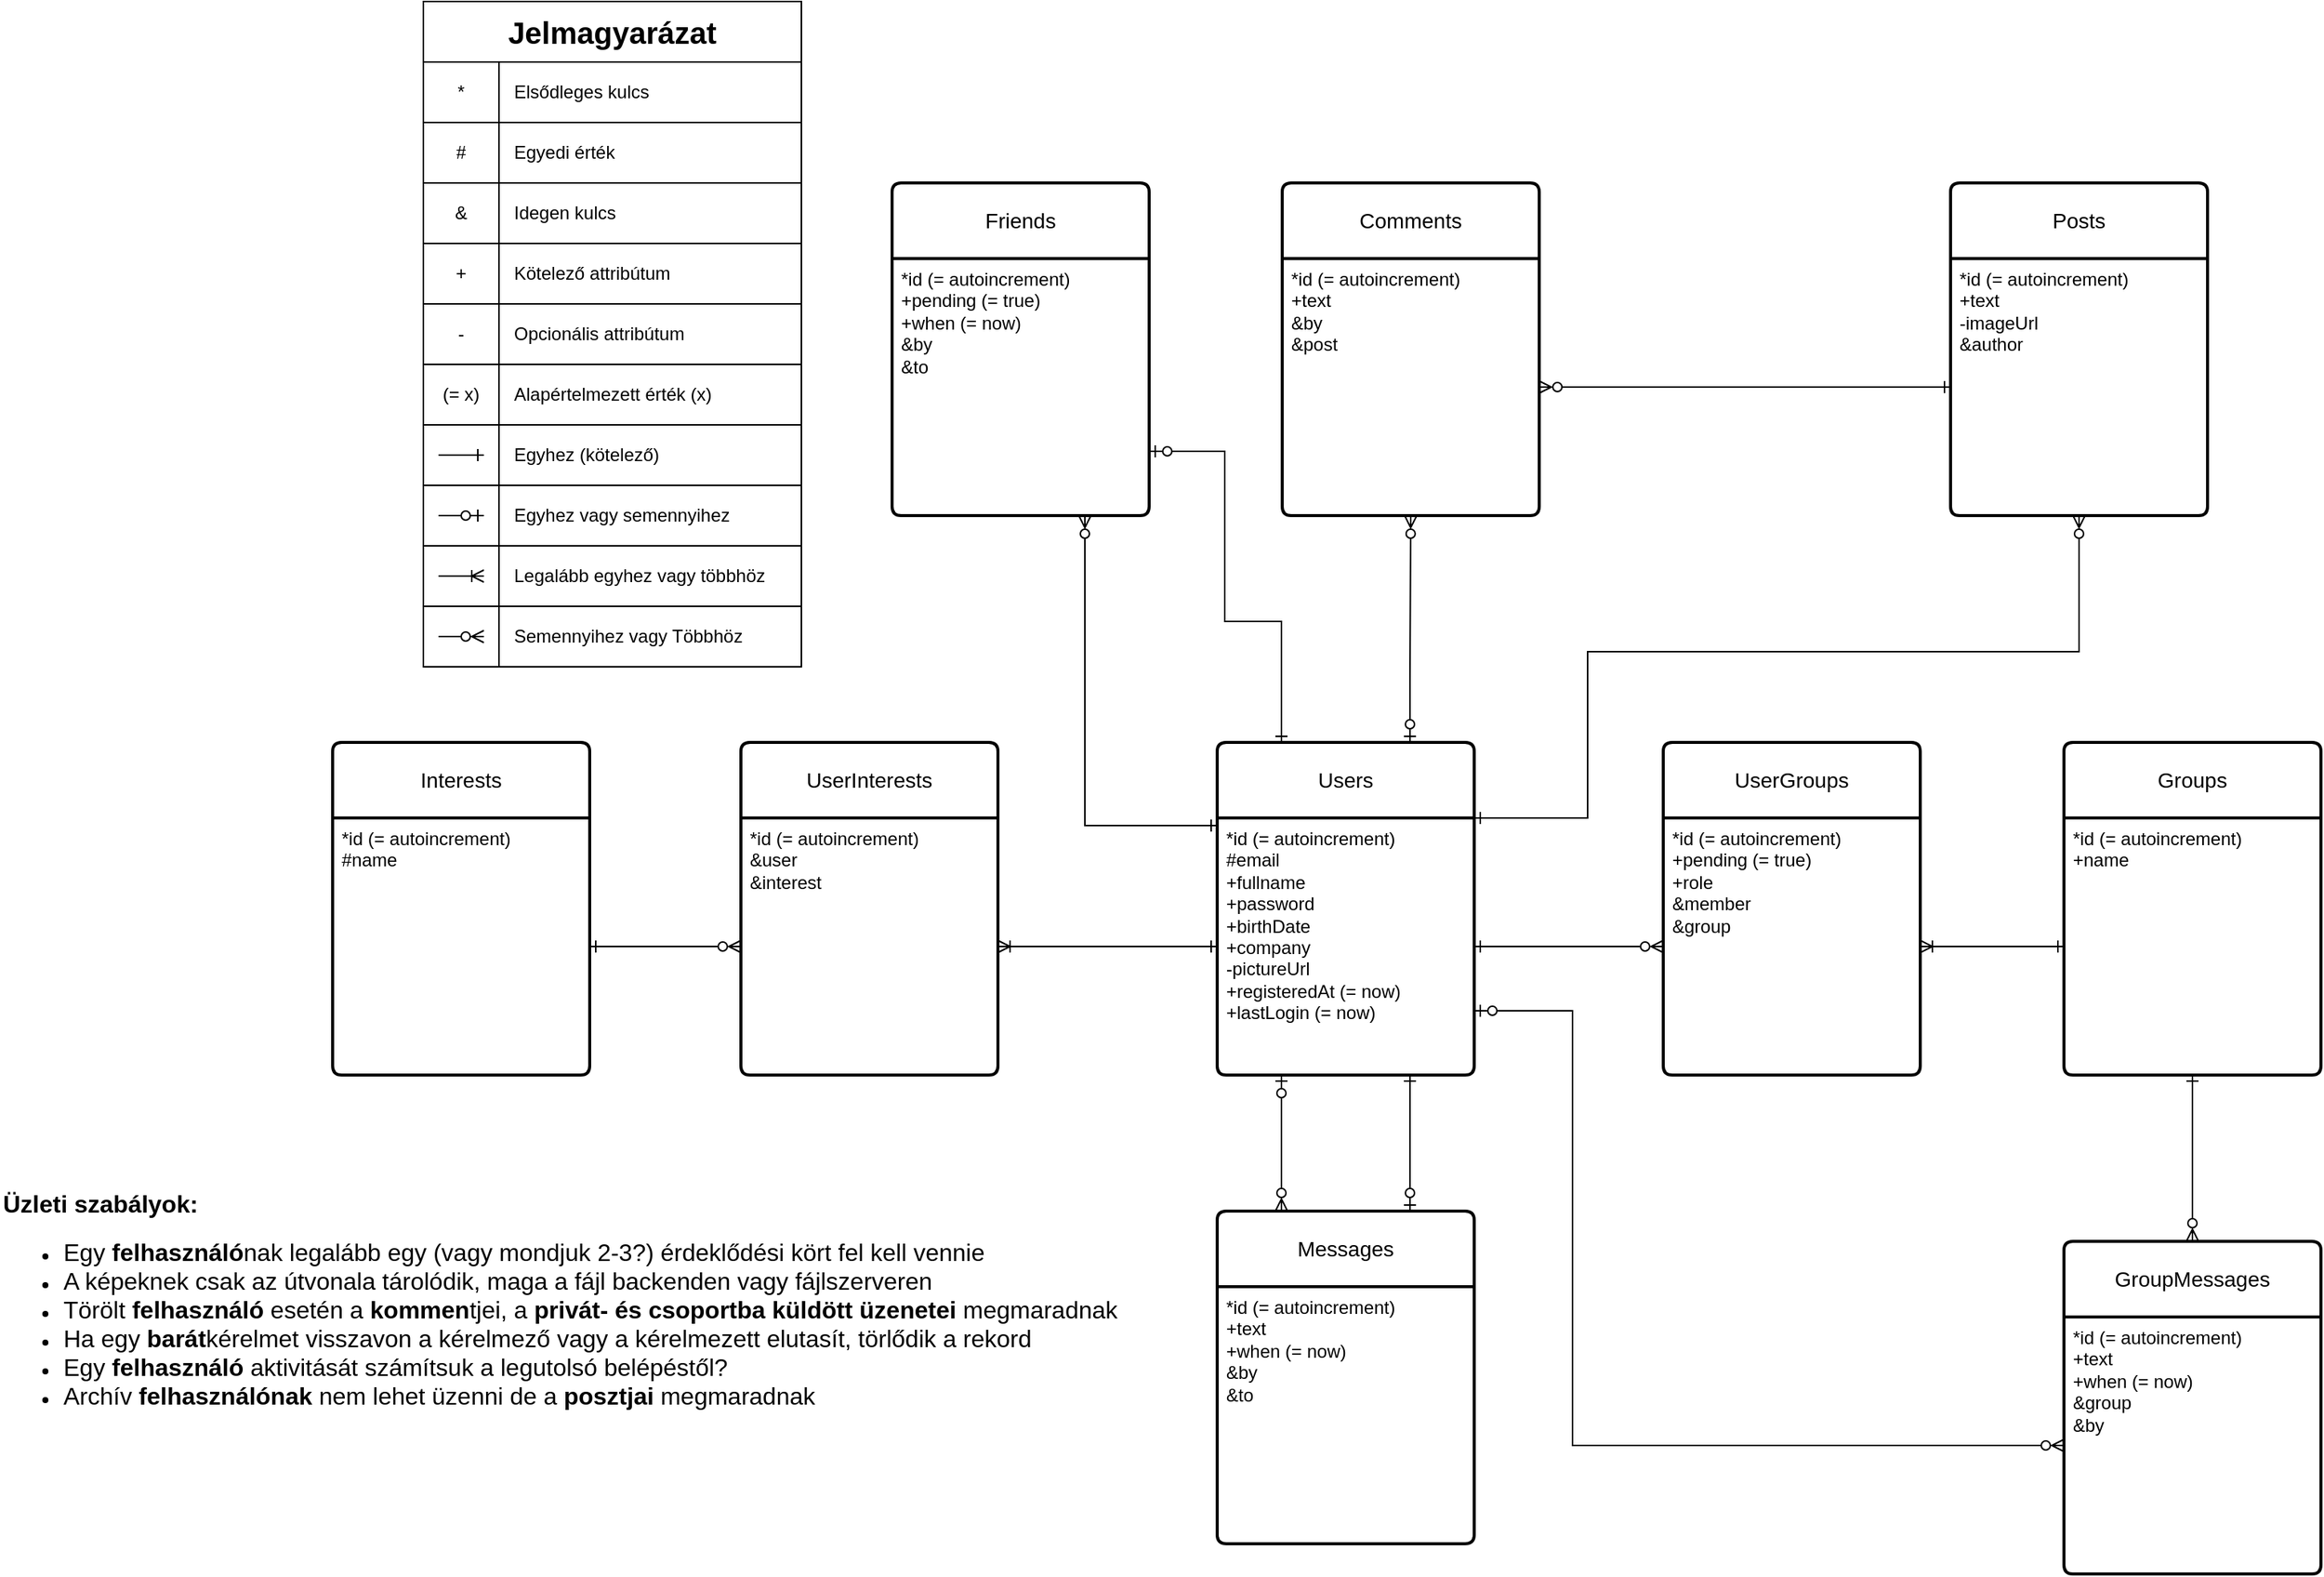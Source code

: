 <mxfile version="26.1.1">
  <diagram name="Page-1" id="oT31sWGPtNYfXmp9Y-5n">
    <mxGraphModel dx="733" dy="663" grid="1" gridSize="10" guides="1" tooltips="1" connect="1" arrows="1" fold="1" page="1" pageScale="1" pageWidth="2339" pageHeight="3300" math="0" shadow="0">
      <root>
        <mxCell id="0" />
        <mxCell id="1" parent="0" />
        <mxCell id="F9vhWEpLC0oOxzf2oK_U-2" value="" style="shape=table;startSize=0;container=1;collapsible=0;childLayout=tableLayout;align=center;" parent="1" vertex="1">
          <mxGeometry x="460" y="60" width="250" height="440" as="geometry" />
        </mxCell>
        <mxCell id="F9vhWEpLC0oOxzf2oK_U-35" style="shape=tableRow;horizontal=0;startSize=0;swimlaneHead=0;swimlaneBody=0;strokeColor=inherit;top=0;left=0;bottom=0;right=0;collapsible=0;dropTarget=0;fillColor=none;points=[[0,0.5],[1,0.5]];portConstraint=eastwest;" parent="F9vhWEpLC0oOxzf2oK_U-2" vertex="1">
          <mxGeometry width="250" height="40" as="geometry" />
        </mxCell>
        <mxCell id="F9vhWEpLC0oOxzf2oK_U-36" value="&lt;b&gt;&lt;font style=&quot;font-size: 20px;&quot;&gt;Jelmagyarázat&lt;/font&gt;&lt;/b&gt;" style="shape=partialRectangle;html=1;whiteSpace=wrap;connectable=0;strokeColor=inherit;overflow=hidden;fillColor=none;top=0;left=0;bottom=0;right=0;pointerEvents=1;rowspan=1;colspan=2;" parent="F9vhWEpLC0oOxzf2oK_U-35" vertex="1">
          <mxGeometry width="250" height="40" as="geometry">
            <mxRectangle width="50" height="40" as="alternateBounds" />
          </mxGeometry>
        </mxCell>
        <mxCell id="F9vhWEpLC0oOxzf2oK_U-37" style="shape=partialRectangle;html=1;whiteSpace=wrap;connectable=0;strokeColor=inherit;overflow=hidden;fillColor=none;top=0;left=0;bottom=0;right=0;pointerEvents=1;align=left;" parent="F9vhWEpLC0oOxzf2oK_U-35" vertex="1" visible="0">
          <mxGeometry x="50" width="200" height="40" as="geometry">
            <mxRectangle width="200" height="40" as="alternateBounds" />
          </mxGeometry>
        </mxCell>
        <mxCell id="F9vhWEpLC0oOxzf2oK_U-3" value="" style="shape=tableRow;horizontal=0;startSize=0;swimlaneHead=0;swimlaneBody=0;strokeColor=inherit;top=0;left=0;bottom=0;right=0;collapsible=0;dropTarget=0;fillColor=none;points=[[0,0.5],[1,0.5]];portConstraint=eastwest;" parent="F9vhWEpLC0oOxzf2oK_U-2" vertex="1">
          <mxGeometry y="40" width="250" height="40" as="geometry" />
        </mxCell>
        <mxCell id="F9vhWEpLC0oOxzf2oK_U-4" value="*" style="shape=partialRectangle;html=1;whiteSpace=wrap;connectable=0;strokeColor=inherit;overflow=hidden;fillColor=none;top=0;left=0;bottom=0;right=0;pointerEvents=1;" parent="F9vhWEpLC0oOxzf2oK_U-3" vertex="1">
          <mxGeometry width="50" height="40" as="geometry">
            <mxRectangle width="50" height="40" as="alternateBounds" />
          </mxGeometry>
        </mxCell>
        <mxCell id="F9vhWEpLC0oOxzf2oK_U-5" value="Elsődleges kulcs" style="shape=partialRectangle;html=1;whiteSpace=wrap;connectable=0;strokeColor=inherit;overflow=hidden;fillColor=none;top=0;left=0;bottom=0;right=0;pointerEvents=1;align=left;spacingTop=0;spacingLeft=8;" parent="F9vhWEpLC0oOxzf2oK_U-3" vertex="1">
          <mxGeometry x="50" width="200" height="40" as="geometry">
            <mxRectangle width="200" height="40" as="alternateBounds" />
          </mxGeometry>
        </mxCell>
        <mxCell id="F9vhWEpLC0oOxzf2oK_U-6" value="" style="shape=tableRow;horizontal=0;startSize=0;swimlaneHead=0;swimlaneBody=0;strokeColor=inherit;top=0;left=0;bottom=0;right=0;collapsible=0;dropTarget=0;fillColor=none;points=[[0,0.5],[1,0.5]];portConstraint=eastwest;" parent="F9vhWEpLC0oOxzf2oK_U-2" vertex="1">
          <mxGeometry y="80" width="250" height="40" as="geometry" />
        </mxCell>
        <mxCell id="F9vhWEpLC0oOxzf2oK_U-7" value="#" style="shape=partialRectangle;html=1;whiteSpace=wrap;connectable=0;strokeColor=inherit;overflow=hidden;fillColor=none;top=0;left=0;bottom=0;right=0;pointerEvents=1;" parent="F9vhWEpLC0oOxzf2oK_U-6" vertex="1">
          <mxGeometry width="50" height="40" as="geometry">
            <mxRectangle width="50" height="40" as="alternateBounds" />
          </mxGeometry>
        </mxCell>
        <mxCell id="F9vhWEpLC0oOxzf2oK_U-8" value="Egyedi érték" style="shape=partialRectangle;html=1;whiteSpace=wrap;connectable=0;strokeColor=inherit;overflow=hidden;fillColor=none;top=0;left=0;bottom=0;right=0;pointerEvents=1;align=left;spacingTop=0;spacingLeft=8;" parent="F9vhWEpLC0oOxzf2oK_U-6" vertex="1">
          <mxGeometry x="50" width="200" height="40" as="geometry">
            <mxRectangle width="200" height="40" as="alternateBounds" />
          </mxGeometry>
        </mxCell>
        <mxCell id="F9vhWEpLC0oOxzf2oK_U-9" value="" style="shape=tableRow;horizontal=0;startSize=0;swimlaneHead=0;swimlaneBody=0;strokeColor=inherit;top=0;left=0;bottom=0;right=0;collapsible=0;dropTarget=0;fillColor=none;points=[[0,0.5],[1,0.5]];portConstraint=eastwest;" parent="F9vhWEpLC0oOxzf2oK_U-2" vertex="1">
          <mxGeometry y="120" width="250" height="40" as="geometry" />
        </mxCell>
        <mxCell id="F9vhWEpLC0oOxzf2oK_U-10" value="&amp;amp;" style="shape=partialRectangle;html=1;whiteSpace=wrap;connectable=0;strokeColor=inherit;overflow=hidden;fillColor=none;top=0;left=0;bottom=0;right=0;pointerEvents=1;" parent="F9vhWEpLC0oOxzf2oK_U-9" vertex="1">
          <mxGeometry width="50" height="40" as="geometry">
            <mxRectangle width="50" height="40" as="alternateBounds" />
          </mxGeometry>
        </mxCell>
        <mxCell id="F9vhWEpLC0oOxzf2oK_U-11" value="&lt;span style=&quot;text-align: center;&quot;&gt;Idegen kulcs&lt;/span&gt;" style="shape=partialRectangle;html=1;whiteSpace=wrap;connectable=0;strokeColor=inherit;overflow=hidden;fillColor=none;top=0;left=0;bottom=0;right=0;pointerEvents=1;align=left;spacingTop=0;spacingLeft=8;" parent="F9vhWEpLC0oOxzf2oK_U-9" vertex="1">
          <mxGeometry x="50" width="200" height="40" as="geometry">
            <mxRectangle width="200" height="40" as="alternateBounds" />
          </mxGeometry>
        </mxCell>
        <mxCell id="F9vhWEpLC0oOxzf2oK_U-12" value="" style="shape=tableRow;horizontal=0;startSize=0;swimlaneHead=0;swimlaneBody=0;strokeColor=inherit;top=0;left=0;bottom=0;right=0;collapsible=0;dropTarget=0;fillColor=none;points=[[0,0.5],[1,0.5]];portConstraint=eastwest;" parent="F9vhWEpLC0oOxzf2oK_U-2" vertex="1">
          <mxGeometry y="160" width="250" height="40" as="geometry" />
        </mxCell>
        <mxCell id="F9vhWEpLC0oOxzf2oK_U-13" value="+" style="shape=partialRectangle;html=1;whiteSpace=wrap;connectable=0;strokeColor=inherit;overflow=hidden;fillColor=none;top=0;left=0;bottom=0;right=0;pointerEvents=1;" parent="F9vhWEpLC0oOxzf2oK_U-12" vertex="1">
          <mxGeometry width="50" height="40" as="geometry">
            <mxRectangle width="50" height="40" as="alternateBounds" />
          </mxGeometry>
        </mxCell>
        <mxCell id="F9vhWEpLC0oOxzf2oK_U-14" value="Kötelező attribútum" style="shape=partialRectangle;html=1;whiteSpace=wrap;connectable=0;strokeColor=inherit;overflow=hidden;fillColor=none;top=0;left=0;bottom=0;right=0;pointerEvents=1;align=left;spacingTop=0;spacingLeft=8;" parent="F9vhWEpLC0oOxzf2oK_U-12" vertex="1">
          <mxGeometry x="50" width="200" height="40" as="geometry">
            <mxRectangle width="200" height="40" as="alternateBounds" />
          </mxGeometry>
        </mxCell>
        <mxCell id="F9vhWEpLC0oOxzf2oK_U-15" value="" style="shape=tableRow;horizontal=0;startSize=0;swimlaneHead=0;swimlaneBody=0;strokeColor=inherit;top=0;left=0;bottom=0;right=0;collapsible=0;dropTarget=0;fillColor=none;points=[[0,0.5],[1,0.5]];portConstraint=eastwest;" parent="F9vhWEpLC0oOxzf2oK_U-2" vertex="1">
          <mxGeometry y="200" width="250" height="40" as="geometry" />
        </mxCell>
        <mxCell id="F9vhWEpLC0oOxzf2oK_U-16" value="-" style="shape=partialRectangle;html=1;whiteSpace=wrap;connectable=0;strokeColor=inherit;overflow=hidden;fillColor=none;top=0;left=0;bottom=0;right=0;pointerEvents=1;" parent="F9vhWEpLC0oOxzf2oK_U-15" vertex="1">
          <mxGeometry width="50" height="40" as="geometry">
            <mxRectangle width="50" height="40" as="alternateBounds" />
          </mxGeometry>
        </mxCell>
        <mxCell id="F9vhWEpLC0oOxzf2oK_U-17" value="Opcionális attribútum" style="shape=partialRectangle;html=1;whiteSpace=wrap;connectable=0;strokeColor=inherit;overflow=hidden;fillColor=none;top=0;left=0;bottom=0;right=0;pointerEvents=1;align=left;spacingTop=0;spacingLeft=8;" parent="F9vhWEpLC0oOxzf2oK_U-15" vertex="1">
          <mxGeometry x="50" width="200" height="40" as="geometry">
            <mxRectangle width="200" height="40" as="alternateBounds" />
          </mxGeometry>
        </mxCell>
        <mxCell id="F9vhWEpLC0oOxzf2oK_U-18" value="" style="shape=tableRow;horizontal=0;startSize=0;swimlaneHead=0;swimlaneBody=0;strokeColor=inherit;top=0;left=0;bottom=0;right=0;collapsible=0;dropTarget=0;fillColor=none;points=[[0,0.5],[1,0.5]];portConstraint=eastwest;" parent="F9vhWEpLC0oOxzf2oK_U-2" vertex="1">
          <mxGeometry y="240" width="250" height="40" as="geometry" />
        </mxCell>
        <mxCell id="F9vhWEpLC0oOxzf2oK_U-19" value="(= x)" style="shape=partialRectangle;html=1;whiteSpace=wrap;connectable=0;strokeColor=inherit;overflow=hidden;fillColor=none;top=0;left=0;bottom=0;right=0;pointerEvents=1;" parent="F9vhWEpLC0oOxzf2oK_U-18" vertex="1">
          <mxGeometry width="50" height="40" as="geometry">
            <mxRectangle width="50" height="40" as="alternateBounds" />
          </mxGeometry>
        </mxCell>
        <mxCell id="F9vhWEpLC0oOxzf2oK_U-20" value="Alapértelmezett érték (x)" style="shape=partialRectangle;html=1;whiteSpace=wrap;connectable=0;strokeColor=inherit;overflow=hidden;fillColor=none;top=0;left=0;bottom=0;right=0;pointerEvents=1;align=left;spacingTop=0;spacingLeft=8;" parent="F9vhWEpLC0oOxzf2oK_U-18" vertex="1">
          <mxGeometry x="50" width="200" height="40" as="geometry">
            <mxRectangle width="200" height="40" as="alternateBounds" />
          </mxGeometry>
        </mxCell>
        <mxCell id="F9vhWEpLC0oOxzf2oK_U-21" value="" style="shape=tableRow;horizontal=0;startSize=0;swimlaneHead=0;swimlaneBody=0;strokeColor=inherit;top=0;left=0;bottom=0;right=0;collapsible=0;dropTarget=0;fillColor=none;points=[[0,0.5],[1,0.5]];portConstraint=eastwest;" parent="F9vhWEpLC0oOxzf2oK_U-2" vertex="1">
          <mxGeometry y="280" width="250" height="40" as="geometry" />
        </mxCell>
        <mxCell id="F9vhWEpLC0oOxzf2oK_U-22" value="" style="shape=partialRectangle;html=1;whiteSpace=wrap;connectable=0;strokeColor=inherit;overflow=hidden;fillColor=none;top=0;left=0;bottom=0;right=0;pointerEvents=1;" parent="F9vhWEpLC0oOxzf2oK_U-21" vertex="1">
          <mxGeometry width="50" height="40" as="geometry">
            <mxRectangle width="50" height="40" as="alternateBounds" />
          </mxGeometry>
        </mxCell>
        <mxCell id="F9vhWEpLC0oOxzf2oK_U-23" value="Egyhez (kötelező)" style="shape=partialRectangle;html=1;whiteSpace=wrap;connectable=0;strokeColor=inherit;overflow=hidden;fillColor=none;top=0;left=0;bottom=0;right=0;pointerEvents=1;align=left;spacingTop=0;spacingLeft=8;" parent="F9vhWEpLC0oOxzf2oK_U-21" vertex="1">
          <mxGeometry x="50" width="200" height="40" as="geometry">
            <mxRectangle width="200" height="40" as="alternateBounds" />
          </mxGeometry>
        </mxCell>
        <mxCell id="F9vhWEpLC0oOxzf2oK_U-24" value="" style="shape=tableRow;horizontal=0;startSize=0;swimlaneHead=0;swimlaneBody=0;strokeColor=inherit;top=0;left=0;bottom=0;right=0;collapsible=0;dropTarget=0;fillColor=none;points=[[0,0.5],[1,0.5]];portConstraint=eastwest;" parent="F9vhWEpLC0oOxzf2oK_U-2" vertex="1">
          <mxGeometry y="320" width="250" height="40" as="geometry" />
        </mxCell>
        <mxCell id="F9vhWEpLC0oOxzf2oK_U-25" value="" style="shape=partialRectangle;html=1;whiteSpace=wrap;connectable=0;strokeColor=inherit;overflow=hidden;fillColor=none;top=0;left=0;bottom=0;right=0;pointerEvents=1;" parent="F9vhWEpLC0oOxzf2oK_U-24" vertex="1">
          <mxGeometry width="50" height="40" as="geometry">
            <mxRectangle width="50" height="40" as="alternateBounds" />
          </mxGeometry>
        </mxCell>
        <mxCell id="F9vhWEpLC0oOxzf2oK_U-26" value="Egyhez vagy semennyihez" style="shape=partialRectangle;html=1;whiteSpace=wrap;connectable=0;strokeColor=inherit;overflow=hidden;fillColor=none;top=0;left=0;bottom=0;right=0;pointerEvents=1;align=left;spacingTop=0;spacingLeft=8;" parent="F9vhWEpLC0oOxzf2oK_U-24" vertex="1">
          <mxGeometry x="50" width="200" height="40" as="geometry">
            <mxRectangle width="200" height="40" as="alternateBounds" />
          </mxGeometry>
        </mxCell>
        <mxCell id="F9vhWEpLC0oOxzf2oK_U-27" value="" style="shape=tableRow;horizontal=0;startSize=0;swimlaneHead=0;swimlaneBody=0;strokeColor=inherit;top=0;left=0;bottom=0;right=0;collapsible=0;dropTarget=0;fillColor=none;points=[[0,0.5],[1,0.5]];portConstraint=eastwest;" parent="F9vhWEpLC0oOxzf2oK_U-2" vertex="1">
          <mxGeometry y="360" width="250" height="40" as="geometry" />
        </mxCell>
        <mxCell id="F9vhWEpLC0oOxzf2oK_U-28" value="" style="shape=partialRectangle;html=1;whiteSpace=wrap;connectable=0;strokeColor=inherit;overflow=hidden;fillColor=none;top=0;left=0;bottom=0;right=0;pointerEvents=1;" parent="F9vhWEpLC0oOxzf2oK_U-27" vertex="1">
          <mxGeometry width="50" height="40" as="geometry">
            <mxRectangle width="50" height="40" as="alternateBounds" />
          </mxGeometry>
        </mxCell>
        <mxCell id="F9vhWEpLC0oOxzf2oK_U-29" value="Legalább egyhez vagy többhöz" style="shape=partialRectangle;html=1;whiteSpace=wrap;connectable=0;strokeColor=inherit;overflow=hidden;fillColor=none;top=0;left=0;bottom=0;right=0;pointerEvents=1;align=left;spacingTop=0;spacingLeft=8;" parent="F9vhWEpLC0oOxzf2oK_U-27" vertex="1">
          <mxGeometry x="50" width="200" height="40" as="geometry">
            <mxRectangle width="200" height="40" as="alternateBounds" />
          </mxGeometry>
        </mxCell>
        <mxCell id="F9vhWEpLC0oOxzf2oK_U-30" style="shape=tableRow;horizontal=0;startSize=0;swimlaneHead=0;swimlaneBody=0;strokeColor=inherit;top=0;left=0;bottom=0;right=0;collapsible=0;dropTarget=0;fillColor=none;points=[[0,0.5],[1,0.5]];portConstraint=eastwest;" parent="F9vhWEpLC0oOxzf2oK_U-2" vertex="1">
          <mxGeometry y="400" width="250" height="40" as="geometry" />
        </mxCell>
        <mxCell id="F9vhWEpLC0oOxzf2oK_U-31" style="shape=partialRectangle;html=1;whiteSpace=wrap;connectable=0;strokeColor=inherit;overflow=hidden;fillColor=none;top=0;left=0;bottom=0;right=0;pointerEvents=1;" parent="F9vhWEpLC0oOxzf2oK_U-30" vertex="1">
          <mxGeometry width="50" height="40" as="geometry">
            <mxRectangle width="50" height="40" as="alternateBounds" />
          </mxGeometry>
        </mxCell>
        <mxCell id="F9vhWEpLC0oOxzf2oK_U-32" value="&lt;span style=&quot;text-align: center;&quot;&gt;Semennyihez vagy Többhöz&lt;/span&gt;" style="shape=partialRectangle;html=1;whiteSpace=wrap;connectable=0;strokeColor=inherit;overflow=hidden;fillColor=none;top=0;left=0;bottom=0;right=0;pointerEvents=1;align=left;spacingTop=0;spacingLeft=8;" parent="F9vhWEpLC0oOxzf2oK_U-30" vertex="1">
          <mxGeometry x="50" width="200" height="40" as="geometry">
            <mxRectangle width="200" height="40" as="alternateBounds" />
          </mxGeometry>
        </mxCell>
        <mxCell id="cMFdGNPmEgqyX-TFYU6J-50" style="edgeStyle=orthogonalEdgeStyle;rounded=0;orthogonalLoop=1;jettySize=auto;html=1;entryX=0.5;entryY=1;entryDx=0;entryDy=0;endArrow=ERzeroToMany;endFill=0;startArrow=ERzeroToOne;startFill=0;exitX=0.75;exitY=0;exitDx=0;exitDy=0;" parent="1" source="cMFdGNPmEgqyX-TFYU6J-1" target="cMFdGNPmEgqyX-TFYU6J-48" edge="1">
          <mxGeometry relative="1" as="geometry">
            <Array as="points">
              <mxPoint x="1113" y="510" />
              <mxPoint x="1113" y="510" />
              <mxPoint x="1113" y="400" />
            </Array>
            <mxPoint x="1115" y="530" as="sourcePoint" />
          </mxGeometry>
        </mxCell>
        <mxCell id="cMFdGNPmEgqyX-TFYU6J-1" value="Users" style="swimlane;childLayout=stackLayout;horizontal=1;startSize=50;horizontalStack=0;rounded=1;fontSize=14;fontStyle=0;strokeWidth=2;resizeParent=0;resizeLast=1;shadow=0;dashed=0;align=center;arcSize=4;whiteSpace=wrap;html=1;" parent="1" vertex="1">
          <mxGeometry x="985" y="550" width="170" height="220" as="geometry" />
        </mxCell>
        <mxCell id="cMFdGNPmEgqyX-TFYU6J-2" value="&lt;div&gt;*id (= autoincrement)&lt;span style=&quot;background-color: transparent; color: light-dark(rgb(0, 0, 0), rgb(255, 255, 255));&quot;&gt;&lt;/span&gt;&lt;/div&gt;&lt;div&gt;&lt;span style=&quot;background-color: transparent; color: light-dark(rgb(0, 0, 0), rgb(255, 255, 255));&quot;&gt;#email&lt;/span&gt;&lt;/div&gt;&lt;div&gt;&lt;span style=&quot;background-color: transparent; color: light-dark(rgb(0, 0, 0), rgb(255, 255, 255));&quot;&gt;+fullname&lt;/span&gt;&lt;/div&gt;&lt;div&gt;+password&lt;/div&gt;&lt;div&gt;+birthDate&lt;/div&gt;&lt;div&gt;+company&lt;/div&gt;&lt;div&gt;-pictureUrl&lt;/div&gt;&lt;div&gt;+registeredAt (= now)&lt;/div&gt;&lt;div&gt;+lastLogin (= now)&lt;/div&gt;" style="align=left;strokeColor=none;fillColor=none;spacingLeft=4;fontSize=12;verticalAlign=top;resizable=0;rotatable=0;part=1;html=1;" parent="cMFdGNPmEgqyX-TFYU6J-1" vertex="1">
          <mxGeometry y="50" width="170" height="170" as="geometry" />
        </mxCell>
        <mxCell id="cMFdGNPmEgqyX-TFYU6J-4" value="Interests" style="swimlane;childLayout=stackLayout;horizontal=1;startSize=50;horizontalStack=0;rounded=1;fontSize=14;fontStyle=0;strokeWidth=2;resizeParent=0;resizeLast=1;shadow=0;dashed=0;align=center;arcSize=4;whiteSpace=wrap;html=1;" parent="1" vertex="1">
          <mxGeometry x="400" y="550" width="170" height="220" as="geometry" />
        </mxCell>
        <mxCell id="cMFdGNPmEgqyX-TFYU6J-5" value="&lt;div&gt;*id (= autoincrement)&lt;/div&gt;&lt;div&gt;&lt;span style=&quot;background-color: transparent; color: light-dark(rgb(0, 0, 0), rgb(255, 255, 255));&quot;&gt;#name&lt;/span&gt;&lt;/div&gt;" style="align=left;strokeColor=none;fillColor=none;spacingLeft=4;fontSize=12;verticalAlign=top;resizable=0;rotatable=0;part=1;html=1;" parent="cMFdGNPmEgqyX-TFYU6J-4" vertex="1">
          <mxGeometry y="50" width="170" height="170" as="geometry" />
        </mxCell>
        <mxCell id="cMFdGNPmEgqyX-TFYU6J-8" value="Groups" style="swimlane;childLayout=stackLayout;horizontal=1;startSize=50;horizontalStack=0;rounded=1;fontSize=14;fontStyle=0;strokeWidth=2;resizeParent=0;resizeLast=1;shadow=0;dashed=0;align=center;arcSize=4;whiteSpace=wrap;html=1;" parent="1" vertex="1">
          <mxGeometry x="1545" y="550" width="170" height="220" as="geometry" />
        </mxCell>
        <mxCell id="cMFdGNPmEgqyX-TFYU6J-9" value="&lt;div&gt;*id (= autoincrement)&lt;/div&gt;&lt;div&gt;+name&lt;/div&gt;" style="align=left;strokeColor=none;fillColor=none;spacingLeft=4;fontSize=12;verticalAlign=top;resizable=0;rotatable=0;part=1;html=1;" parent="cMFdGNPmEgqyX-TFYU6J-8" vertex="1">
          <mxGeometry y="50" width="170" height="170" as="geometry" />
        </mxCell>
        <mxCell id="cMFdGNPmEgqyX-TFYU6J-10" value="UserInterests" style="swimlane;childLayout=stackLayout;horizontal=1;startSize=50;horizontalStack=0;rounded=1;fontSize=14;fontStyle=0;strokeWidth=2;resizeParent=0;resizeLast=1;shadow=0;dashed=0;align=center;arcSize=4;whiteSpace=wrap;html=1;" parent="1" vertex="1">
          <mxGeometry x="670" y="550" width="170" height="220" as="geometry" />
        </mxCell>
        <mxCell id="4mh4LBJBygJEmKizw9Rb-2" value="*id (= autoincrement)&lt;div&gt;&amp;amp;user&lt;/div&gt;&lt;div&gt;&amp;amp;interest&lt;/div&gt;" style="align=left;strokeColor=none;fillColor=none;spacingLeft=4;fontSize=12;verticalAlign=top;resizable=0;rotatable=0;part=1;html=1;" parent="cMFdGNPmEgqyX-TFYU6J-10" vertex="1">
          <mxGeometry y="50" width="170" height="170" as="geometry" />
        </mxCell>
        <mxCell id="cMFdGNPmEgqyX-TFYU6J-12" style="edgeStyle=orthogonalEdgeStyle;rounded=0;orthogonalLoop=1;jettySize=auto;html=1;exitX=1;exitY=0.5;exitDx=0;exitDy=0;endArrow=ERzeroToMany;endFill=0;startArrow=ERone;startFill=0;entryX=0;entryY=0.5;entryDx=0;entryDy=0;" parent="1" source="cMFdGNPmEgqyX-TFYU6J-5" target="4mh4LBJBygJEmKizw9Rb-2" edge="1">
          <mxGeometry relative="1" as="geometry">
            <mxPoint x="650" y="720" as="targetPoint" />
          </mxGeometry>
        </mxCell>
        <mxCell id="cMFdGNPmEgqyX-TFYU6J-13" style="edgeStyle=orthogonalEdgeStyle;rounded=0;orthogonalLoop=1;jettySize=auto;html=1;entryX=0;entryY=0.5;entryDx=0;entryDy=0;endArrow=ERone;endFill=0;startArrow=ERoneToMany;startFill=0;exitX=1;exitY=0.5;exitDx=0;exitDy=0;" parent="1" source="4mh4LBJBygJEmKizw9Rb-2" target="cMFdGNPmEgqyX-TFYU6J-2" edge="1">
          <mxGeometry relative="1" as="geometry">
            <mxPoint x="830" y="700" as="sourcePoint" />
          </mxGeometry>
        </mxCell>
        <mxCell id="cMFdGNPmEgqyX-TFYU6J-14" value="UserGroups" style="swimlane;childLayout=stackLayout;horizontal=1;startSize=50;horizontalStack=0;rounded=1;fontSize=14;fontStyle=0;strokeWidth=2;resizeParent=0;resizeLast=1;shadow=0;dashed=0;align=center;arcSize=4;whiteSpace=wrap;html=1;" parent="1" vertex="1">
          <mxGeometry x="1280" y="550" width="170" height="220" as="geometry" />
        </mxCell>
        <mxCell id="cMFdGNPmEgqyX-TFYU6J-15" value="&lt;div&gt;*id (= autoincrement)&lt;/div&gt;&lt;div&gt;&lt;span style=&quot;background-color: transparent; color: light-dark(rgb(0, 0, 0), rgb(255, 255, 255));&quot;&gt;+pending (= true)&lt;/span&gt;&lt;/div&gt;&lt;div&gt;+role&lt;/div&gt;&lt;div&gt;&amp;amp;member&lt;/div&gt;&lt;div&gt;&amp;amp;group&lt;/div&gt;" style="align=left;strokeColor=none;fillColor=none;spacingLeft=4;fontSize=12;verticalAlign=top;resizable=0;rotatable=0;part=1;html=1;" parent="cMFdGNPmEgqyX-TFYU6J-14" vertex="1">
          <mxGeometry y="50" width="170" height="170" as="geometry" />
        </mxCell>
        <mxCell id="cMFdGNPmEgqyX-TFYU6J-16" style="edgeStyle=orthogonalEdgeStyle;rounded=0;orthogonalLoop=1;jettySize=auto;html=1;exitX=1;exitY=0.5;exitDx=0;exitDy=0;entryX=0;entryY=0.5;entryDx=0;entryDy=0;endArrow=ERzeroToMany;endFill=0;startArrow=ERone;startFill=0;" parent="1" source="cMFdGNPmEgqyX-TFYU6J-2" target="cMFdGNPmEgqyX-TFYU6J-15" edge="1">
          <mxGeometry relative="1" as="geometry" />
        </mxCell>
        <mxCell id="cMFdGNPmEgqyX-TFYU6J-17" style="edgeStyle=orthogonalEdgeStyle;rounded=0;orthogonalLoop=1;jettySize=auto;html=1;exitX=1;exitY=0.5;exitDx=0;exitDy=0;entryX=0;entryY=0.5;entryDx=0;entryDy=0;endArrow=ERone;endFill=0;startArrow=ERoneToMany;startFill=0;" parent="1" source="cMFdGNPmEgqyX-TFYU6J-15" target="cMFdGNPmEgqyX-TFYU6J-9" edge="1">
          <mxGeometry relative="1" as="geometry" />
        </mxCell>
        <mxCell id="cMFdGNPmEgqyX-TFYU6J-18" value="Messages" style="swimlane;childLayout=stackLayout;horizontal=1;startSize=50;horizontalStack=0;rounded=1;fontSize=14;fontStyle=0;strokeWidth=2;resizeParent=0;resizeLast=1;shadow=0;dashed=0;align=center;arcSize=4;whiteSpace=wrap;html=1;" parent="1" vertex="1">
          <mxGeometry x="985" y="860" width="170" height="220" as="geometry" />
        </mxCell>
        <mxCell id="cMFdGNPmEgqyX-TFYU6J-19" value="&lt;div&gt;*id (= autoincrement)&lt;span style=&quot;background-color: transparent; color: light-dark(rgb(0, 0, 0), rgb(255, 255, 255));&quot;&gt;&lt;/span&gt;&lt;/div&gt;&lt;div&gt;&lt;span style=&quot;background-color: transparent; color: light-dark(rgb(0, 0, 0), rgb(255, 255, 255));&quot;&gt;+text&lt;/span&gt;&lt;/div&gt;&lt;div&gt;+when (= now)&lt;/div&gt;&lt;div&gt;&amp;amp;by&lt;/div&gt;&lt;div&gt;&amp;amp;to&lt;/div&gt;" style="align=left;strokeColor=none;fillColor=none;spacingLeft=4;fontSize=12;verticalAlign=top;resizable=0;rotatable=0;part=1;html=1;" parent="cMFdGNPmEgqyX-TFYU6J-18" vertex="1">
          <mxGeometry y="50" width="170" height="170" as="geometry" />
        </mxCell>
        <mxCell id="cMFdGNPmEgqyX-TFYU6J-21" style="edgeStyle=orthogonalEdgeStyle;rounded=0;orthogonalLoop=1;jettySize=auto;html=1;exitX=0.25;exitY=1;exitDx=0;exitDy=0;entryX=0.25;entryY=0;entryDx=0;entryDy=0;endArrow=ERzeroToMany;endFill=0;startArrow=ERzeroToOne;startFill=0;" parent="1" source="cMFdGNPmEgqyX-TFYU6J-2" target="cMFdGNPmEgqyX-TFYU6J-18" edge="1">
          <mxGeometry relative="1" as="geometry" />
        </mxCell>
        <mxCell id="cMFdGNPmEgqyX-TFYU6J-25" style="edgeStyle=orthogonalEdgeStyle;rounded=0;orthogonalLoop=1;jettySize=auto;html=1;entryX=0;entryY=0.25;entryDx=0;entryDy=0;endArrow=ERone;endFill=0;startArrow=ERzeroToMany;startFill=0;exitX=0.75;exitY=1;exitDx=0;exitDy=0;" parent="1" source="AOvrZORdw_qy19HnHVtG-3" target="cMFdGNPmEgqyX-TFYU6J-1" edge="1">
          <mxGeometry relative="1" as="geometry">
            <Array as="points">
              <mxPoint x="898" y="605" />
            </Array>
            <mxPoint x="940" y="470" as="sourcePoint" />
          </mxGeometry>
        </mxCell>
        <mxCell id="cMFdGNPmEgqyX-TFYU6J-26" value="Friends" style="swimlane;childLayout=stackLayout;horizontal=1;startSize=50;horizontalStack=0;rounded=1;fontSize=14;fontStyle=0;strokeWidth=2;resizeParent=0;resizeLast=1;shadow=0;dashed=0;align=center;arcSize=4;whiteSpace=wrap;html=1;" parent="1" vertex="1">
          <mxGeometry x="770" y="180" width="170" height="220" as="geometry" />
        </mxCell>
        <mxCell id="AOvrZORdw_qy19HnHVtG-3" value="&lt;div&gt;*id (= autoincrement)&lt;/div&gt;&lt;div&gt;&lt;span style=&quot;background-color: transparent; color: light-dark(rgb(0, 0, 0), rgb(255, 255, 255));&quot;&gt;+pending (= true)&lt;/span&gt;&lt;/div&gt;&lt;div&gt;&lt;span style=&quot;background-color: transparent; color: light-dark(rgb(0, 0, 0), rgb(255, 255, 255));&quot;&gt;+when (= now)&lt;/span&gt;&lt;/div&gt;&lt;div&gt;&lt;span style=&quot;background-color: transparent; color: light-dark(rgb(0, 0, 0), rgb(255, 255, 255));&quot;&gt;&amp;amp;by&lt;/span&gt;&lt;/div&gt;&lt;div&gt;&lt;span style=&quot;background-color: transparent; color: light-dark(rgb(0, 0, 0), rgb(255, 255, 255));&quot;&gt;&amp;amp;to&lt;/span&gt;&lt;/div&gt;" style="align=left;strokeColor=none;fillColor=none;spacingLeft=4;fontSize=12;verticalAlign=top;resizable=0;rotatable=0;part=1;html=1;" parent="cMFdGNPmEgqyX-TFYU6J-26" vertex="1">
          <mxGeometry y="50" width="170" height="170" as="geometry" />
        </mxCell>
        <mxCell id="cMFdGNPmEgqyX-TFYU6J-29" value="GroupMessages" style="swimlane;childLayout=stackLayout;horizontal=1;startSize=50;horizontalStack=0;rounded=1;fontSize=14;fontStyle=0;strokeWidth=2;resizeParent=0;resizeLast=1;shadow=0;dashed=0;align=center;arcSize=4;whiteSpace=wrap;html=1;" parent="1" vertex="1">
          <mxGeometry x="1545" y="880" width="170" height="220" as="geometry" />
        </mxCell>
        <mxCell id="cMFdGNPmEgqyX-TFYU6J-30" value="&lt;div&gt;*id (= autoincrement)&lt;/div&gt;&lt;div&gt;+text&lt;/div&gt;&lt;div&gt;+when (= now)&lt;/div&gt;&lt;div&gt;&amp;amp;group&lt;/div&gt;&lt;div&gt;&amp;amp;by&lt;/div&gt;" style="align=left;strokeColor=none;fillColor=none;spacingLeft=4;fontSize=12;verticalAlign=top;resizable=0;rotatable=0;part=1;html=1;" parent="cMFdGNPmEgqyX-TFYU6J-29" vertex="1">
          <mxGeometry y="50" width="170" height="170" as="geometry" />
        </mxCell>
        <mxCell id="cMFdGNPmEgqyX-TFYU6J-31" style="edgeStyle=orthogonalEdgeStyle;rounded=0;orthogonalLoop=1;jettySize=auto;html=1;exitX=0.5;exitY=1;exitDx=0;exitDy=0;endArrow=ERzeroToMany;endFill=0;startArrow=ERone;startFill=0;entryX=0.5;entryY=0;entryDx=0;entryDy=0;" parent="1" source="cMFdGNPmEgqyX-TFYU6J-9" target="cMFdGNPmEgqyX-TFYU6J-29" edge="1">
          <mxGeometry relative="1" as="geometry">
            <mxPoint x="1705" y="920" as="targetPoint" />
          </mxGeometry>
        </mxCell>
        <mxCell id="cMFdGNPmEgqyX-TFYU6J-36" value="Posts" style="swimlane;childLayout=stackLayout;horizontal=1;startSize=50;horizontalStack=0;rounded=1;fontSize=14;fontStyle=0;strokeWidth=2;resizeParent=0;resizeLast=1;shadow=0;dashed=0;align=center;arcSize=4;whiteSpace=wrap;html=1;" parent="1" vertex="1">
          <mxGeometry x="1470" y="180" width="170" height="220" as="geometry" />
        </mxCell>
        <mxCell id="cMFdGNPmEgqyX-TFYU6J-37" value="&lt;div&gt;*id (= autoincrement)&lt;/div&gt;&lt;div&gt;+text&lt;/div&gt;&lt;div&gt;-imageUrl&lt;/div&gt;&lt;div&gt;&amp;amp;author&lt;/div&gt;" style="align=left;strokeColor=none;fillColor=none;spacingLeft=4;fontSize=12;verticalAlign=top;resizable=0;rotatable=0;part=1;html=1;" parent="cMFdGNPmEgqyX-TFYU6J-36" vertex="1">
          <mxGeometry y="50" width="170" height="170" as="geometry" />
        </mxCell>
        <mxCell id="cMFdGNPmEgqyX-TFYU6J-44" style="edgeStyle=orthogonalEdgeStyle;rounded=0;orthogonalLoop=1;jettySize=auto;html=1;exitX=1;exitY=0;exitDx=0;exitDy=0;entryX=0.5;entryY=1;entryDx=0;entryDy=0;endArrow=ERzeroToMany;endFill=0;startArrow=ERone;startFill=0;" parent="1" source="cMFdGNPmEgqyX-TFYU6J-2" target="cMFdGNPmEgqyX-TFYU6J-37" edge="1">
          <mxGeometry relative="1" as="geometry">
            <Array as="points">
              <mxPoint x="1230" y="600" />
              <mxPoint x="1230" y="490" />
              <mxPoint x="1555" y="490" />
            </Array>
          </mxGeometry>
        </mxCell>
        <mxCell id="cMFdGNPmEgqyX-TFYU6J-47" value="Comments" style="swimlane;childLayout=stackLayout;horizontal=1;startSize=50;horizontalStack=0;rounded=1;fontSize=14;fontStyle=0;strokeWidth=2;resizeParent=0;resizeLast=1;shadow=0;dashed=0;align=center;arcSize=4;whiteSpace=wrap;html=1;" parent="1" vertex="1">
          <mxGeometry x="1028" y="180" width="170" height="220" as="geometry" />
        </mxCell>
        <mxCell id="cMFdGNPmEgqyX-TFYU6J-48" value="&lt;div&gt;*id (= autoincrement)&lt;/div&gt;&lt;div&gt;&lt;span style=&quot;background-color: transparent; color: light-dark(rgb(0, 0, 0), rgb(255, 255, 255));&quot;&gt;+text&lt;/span&gt;&lt;/div&gt;&lt;div&gt;&lt;span style=&quot;background-color: transparent; color: light-dark(rgb(0, 0, 0), rgb(255, 255, 255));&quot;&gt;&amp;amp;by&lt;/span&gt;&lt;/div&gt;&lt;div&gt;&lt;span style=&quot;background-color: transparent; color: light-dark(rgb(0, 0, 0), rgb(255, 255, 255));&quot;&gt;&amp;amp;post&lt;/span&gt;&lt;/div&gt;" style="align=left;strokeColor=none;fillColor=none;spacingLeft=4;fontSize=12;verticalAlign=top;resizable=0;rotatable=0;part=1;html=1;" parent="cMFdGNPmEgqyX-TFYU6J-47" vertex="1">
          <mxGeometry y="50" width="170" height="170" as="geometry" />
        </mxCell>
        <mxCell id="cMFdGNPmEgqyX-TFYU6J-49" style="edgeStyle=orthogonalEdgeStyle;rounded=0;orthogonalLoop=1;jettySize=auto;html=1;exitX=1;exitY=0.5;exitDx=0;exitDy=0;entryX=0;entryY=0.5;entryDx=0;entryDy=0;endArrow=ERone;endFill=0;startArrow=ERzeroToMany;startFill=0;" parent="1" source="cMFdGNPmEgqyX-TFYU6J-48" target="cMFdGNPmEgqyX-TFYU6J-37" edge="1">
          <mxGeometry relative="1" as="geometry" />
        </mxCell>
        <mxCell id="4mh4LBJBygJEmKizw9Rb-1" style="edgeStyle=orthogonalEdgeStyle;rounded=0;orthogonalLoop=1;jettySize=auto;html=1;exitX=1;exitY=0.75;exitDx=0;exitDy=0;entryX=0;entryY=0.5;entryDx=0;entryDy=0;startArrow=ERzeroToOne;startFill=0;endArrow=ERzeroToMany;endFill=0;" parent="1" source="cMFdGNPmEgqyX-TFYU6J-2" target="cMFdGNPmEgqyX-TFYU6J-30" edge="1">
          <mxGeometry relative="1" as="geometry">
            <mxPoint x="1255" y="1170" as="targetPoint" />
            <Array as="points">
              <mxPoint x="1220" y="727" />
              <mxPoint x="1220" y="1015" />
            </Array>
          </mxGeometry>
        </mxCell>
        <mxCell id="4mh4LBJBygJEmKizw9Rb-5" value="&lt;b&gt;&lt;font style=&quot;font-size: 16px;&quot;&gt;Üzleti szabályok:&lt;/font&gt;&lt;/b&gt;&lt;div style=&quot;&quot;&gt;&lt;ul&gt;&lt;li style=&quot;&quot;&gt;&lt;font style=&quot;font-size: 16px;&quot;&gt;Egy&amp;nbsp;&lt;b&gt;felhasználó&lt;/b&gt;nak legalább egy (vagy mondjuk 2-3?) érdeklődési kört fel kell vennie&lt;/font&gt;&lt;/li&gt;&lt;li style=&quot;&quot;&gt;&lt;font style=&quot;font-size: 16px;&quot;&gt;A képeknek csak az útvonala tárolódik, maga a fájl backenden vagy fájlszerveren&lt;/font&gt;&lt;/li&gt;&lt;li style=&quot;&quot;&gt;&lt;font style=&quot;font-size: 16px;&quot;&gt;Törölt&amp;nbsp;&lt;b&gt;felhasználó&lt;/b&gt;&amp;nbsp;esetén a &lt;b&gt;kommen&lt;/b&gt;tjei, a &lt;b&gt;privát- és csoportba küldött&lt;/b&gt; &lt;b&gt;üzenetei&lt;/b&gt; megmaradnak&lt;/font&gt;&lt;/li&gt;&lt;li style=&quot;&quot;&gt;&lt;font style=&quot;font-size: 16px;&quot;&gt;Ha egy &lt;b&gt;barát&lt;/b&gt;kérelmet visszavon a kérelmező vagy a kérelmezett elutasít, törlődik a rekord&lt;/font&gt;&lt;/li&gt;&lt;li style=&quot;&quot;&gt;&lt;font style=&quot;font-size: 16px;&quot;&gt;Egy &lt;b&gt;felhasználó&lt;/b&gt; aktivitását számítsuk a legutolsó belépéstől?&lt;/font&gt;&lt;/li&gt;&lt;li style=&quot;&quot;&gt;&lt;span style=&quot;font-size: 16px;&quot;&gt;Archív &lt;b&gt;felhasználónak&lt;/b&gt; nem lehet üzenni de a &lt;b&gt;posztjai&lt;/b&gt; megmaradnak&lt;/span&gt;&lt;/li&gt;&lt;/ul&gt;&lt;/div&gt;" style="text;html=1;align=left;verticalAlign=middle;resizable=0;points=[];autosize=1;strokeColor=none;fillColor=none;glass=0;" parent="1" vertex="1">
          <mxGeometry x="180" y="840" width="760" height="170" as="geometry" />
        </mxCell>
        <mxCell id="4mh4LBJBygJEmKizw9Rb-6" style="edgeStyle=orthogonalEdgeStyle;rounded=0;orthogonalLoop=1;jettySize=auto;html=1;endArrow=ERone;endFill=0;startArrow=none;startFill=0;entryX=0;entryY=0.5;entryDx=0;entryDy=0;" parent="1" edge="1">
          <mxGeometry relative="1" as="geometry">
            <mxPoint x="500" y="360" as="targetPoint" />
            <mxPoint x="470" y="360" as="sourcePoint" />
          </mxGeometry>
        </mxCell>
        <mxCell id="4mh4LBJBygJEmKizw9Rb-7" style="edgeStyle=orthogonalEdgeStyle;rounded=0;orthogonalLoop=1;jettySize=auto;html=1;endArrow=ERzeroToOne;endFill=0;startArrow=none;startFill=0;entryX=0;entryY=0.5;entryDx=0;entryDy=0;" parent="1" edge="1">
          <mxGeometry relative="1" as="geometry">
            <mxPoint x="500" y="400" as="targetPoint" />
            <mxPoint x="470" y="400" as="sourcePoint" />
          </mxGeometry>
        </mxCell>
        <mxCell id="4mh4LBJBygJEmKizw9Rb-8" style="edgeStyle=orthogonalEdgeStyle;rounded=0;orthogonalLoop=1;jettySize=auto;html=1;endArrow=ERoneToMany;endFill=0;startArrow=none;startFill=0;entryX=0;entryY=0.5;entryDx=0;entryDy=0;" parent="1" edge="1">
          <mxGeometry relative="1" as="geometry">
            <mxPoint x="500" y="440" as="targetPoint" />
            <mxPoint x="470" y="440" as="sourcePoint" />
          </mxGeometry>
        </mxCell>
        <mxCell id="4mh4LBJBygJEmKizw9Rb-9" style="edgeStyle=orthogonalEdgeStyle;rounded=0;orthogonalLoop=1;jettySize=auto;html=1;endArrow=ERzeroToMany;endFill=0;startArrow=none;startFill=0;entryX=0;entryY=0.5;entryDx=0;entryDy=0;" parent="1" edge="1">
          <mxGeometry relative="1" as="geometry">
            <mxPoint x="500" y="480" as="targetPoint" />
            <mxPoint x="470" y="480" as="sourcePoint" />
          </mxGeometry>
        </mxCell>
        <mxCell id="F9vhWEpLC0oOxzf2oK_U-1" style="edgeStyle=orthogonalEdgeStyle;rounded=0;orthogonalLoop=1;jettySize=auto;html=1;entryX=0.25;entryY=0;entryDx=0;entryDy=0;endArrow=ERone;endFill=0;startArrow=ERzeroToOne;startFill=0;exitX=1;exitY=0.75;exitDx=0;exitDy=0;" parent="1" source="AOvrZORdw_qy19HnHVtG-3" target="cMFdGNPmEgqyX-TFYU6J-1" edge="1">
          <mxGeometry relative="1" as="geometry">
            <Array as="points">
              <mxPoint x="990" y="358" />
              <mxPoint x="990" y="470" />
              <mxPoint x="1028" y="470" />
            </Array>
            <mxPoint x="980" y="330" as="sourcePoint" />
            <mxPoint x="1067" y="535" as="targetPoint" />
          </mxGeometry>
        </mxCell>
        <mxCell id="F9vhWEpLC0oOxzf2oK_U-38" style="edgeStyle=orthogonalEdgeStyle;rounded=0;orthogonalLoop=1;jettySize=auto;html=1;exitX=0.75;exitY=1;exitDx=0;exitDy=0;entryX=0.75;entryY=0;entryDx=0;entryDy=0;endArrow=ERzeroToOne;endFill=0;startArrow=ERone;startFill=0;" parent="1" source="cMFdGNPmEgqyX-TFYU6J-2" target="cMFdGNPmEgqyX-TFYU6J-18" edge="1">
          <mxGeometry relative="1" as="geometry">
            <mxPoint x="1080" y="780" as="sourcePoint" />
            <mxPoint x="1080" y="870" as="targetPoint" />
          </mxGeometry>
        </mxCell>
      </root>
    </mxGraphModel>
  </diagram>
</mxfile>
